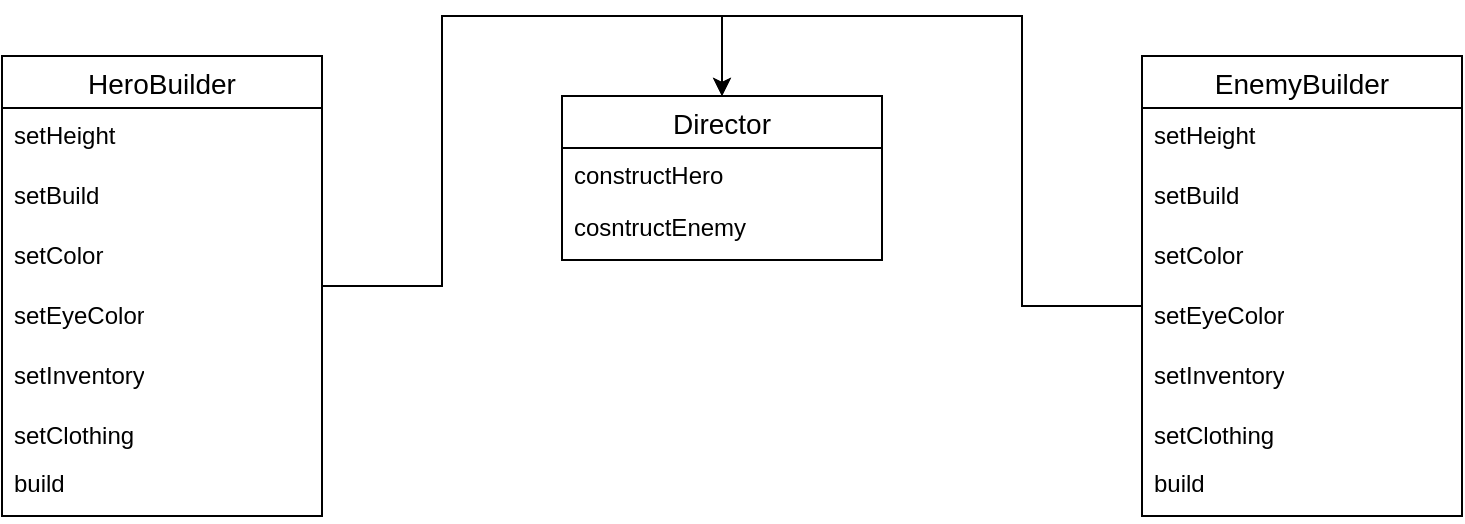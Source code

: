 <mxfile version="24.4.13" type="device">
  <diagram name="Page-1" id="XvFAFYo4-VHpmBccKYO6">
    <mxGraphModel dx="1434" dy="738" grid="1" gridSize="10" guides="1" tooltips="1" connect="1" arrows="1" fold="1" page="1" pageScale="1" pageWidth="850" pageHeight="1100" math="0" shadow="0">
      <root>
        <mxCell id="0" />
        <mxCell id="1" parent="0" />
        <mxCell id="SEC2Lp1ujfkEUcCjkcC2-34" style="edgeStyle=orthogonalEdgeStyle;rounded=0;orthogonalLoop=1;jettySize=auto;html=1;entryX=0.5;entryY=0;entryDx=0;entryDy=0;" edge="1" parent="1" source="SEC2Lp1ujfkEUcCjkcC2-1" target="SEC2Lp1ujfkEUcCjkcC2-24">
          <mxGeometry relative="1" as="geometry" />
        </mxCell>
        <mxCell id="SEC2Lp1ujfkEUcCjkcC2-1" value="HeroBuilder" style="swimlane;fontStyle=0;childLayout=stackLayout;horizontal=1;startSize=26;horizontalStack=0;resizeParent=1;resizeParentMax=0;resizeLast=0;collapsible=1;marginBottom=0;align=center;fontSize=14;" vertex="1" parent="1">
          <mxGeometry x="70" y="50" width="160" height="230" as="geometry" />
        </mxCell>
        <mxCell id="SEC2Lp1ujfkEUcCjkcC2-2" value="setHeight" style="text;strokeColor=none;fillColor=none;spacingLeft=4;spacingRight=4;overflow=hidden;rotatable=0;points=[[0,0.5],[1,0.5]];portConstraint=eastwest;fontSize=12;whiteSpace=wrap;html=1;" vertex="1" parent="SEC2Lp1ujfkEUcCjkcC2-1">
          <mxGeometry y="26" width="160" height="30" as="geometry" />
        </mxCell>
        <mxCell id="SEC2Lp1ujfkEUcCjkcC2-3" value="setBuild" style="text;strokeColor=none;fillColor=none;spacingLeft=4;spacingRight=4;overflow=hidden;rotatable=0;points=[[0,0.5],[1,0.5]];portConstraint=eastwest;fontSize=12;whiteSpace=wrap;html=1;" vertex="1" parent="SEC2Lp1ujfkEUcCjkcC2-1">
          <mxGeometry y="56" width="160" height="30" as="geometry" />
        </mxCell>
        <mxCell id="SEC2Lp1ujfkEUcCjkcC2-11" value="setColor" style="text;strokeColor=none;fillColor=none;spacingLeft=4;spacingRight=4;overflow=hidden;rotatable=0;points=[[0,0.5],[1,0.5]];portConstraint=eastwest;fontSize=12;whiteSpace=wrap;html=1;" vertex="1" parent="SEC2Lp1ujfkEUcCjkcC2-1">
          <mxGeometry y="86" width="160" height="30" as="geometry" />
        </mxCell>
        <mxCell id="SEC2Lp1ujfkEUcCjkcC2-13" value="setEyeColor" style="text;strokeColor=none;fillColor=none;spacingLeft=4;spacingRight=4;overflow=hidden;rotatable=0;points=[[0,0.5],[1,0.5]];portConstraint=eastwest;fontSize=12;whiteSpace=wrap;html=1;" vertex="1" parent="SEC2Lp1ujfkEUcCjkcC2-1">
          <mxGeometry y="116" width="160" height="30" as="geometry" />
        </mxCell>
        <mxCell id="SEC2Lp1ujfkEUcCjkcC2-14" value="setInventory" style="text;strokeColor=none;fillColor=none;spacingLeft=4;spacingRight=4;overflow=hidden;rotatable=0;points=[[0,0.5],[1,0.5]];portConstraint=eastwest;fontSize=12;whiteSpace=wrap;html=1;" vertex="1" parent="SEC2Lp1ujfkEUcCjkcC2-1">
          <mxGeometry y="146" width="160" height="30" as="geometry" />
        </mxCell>
        <mxCell id="SEC2Lp1ujfkEUcCjkcC2-4" value="setClothing" style="text;strokeColor=none;fillColor=none;spacingLeft=4;spacingRight=4;overflow=hidden;rotatable=0;points=[[0,0.5],[1,0.5]];portConstraint=eastwest;fontSize=12;whiteSpace=wrap;html=1;" vertex="1" parent="SEC2Lp1ujfkEUcCjkcC2-1">
          <mxGeometry y="176" width="160" height="24" as="geometry" />
        </mxCell>
        <mxCell id="SEC2Lp1ujfkEUcCjkcC2-15" value="build" style="text;strokeColor=none;fillColor=none;spacingLeft=4;spacingRight=4;overflow=hidden;rotatable=0;points=[[0,0.5],[1,0.5]];portConstraint=eastwest;fontSize=12;whiteSpace=wrap;html=1;" vertex="1" parent="SEC2Lp1ujfkEUcCjkcC2-1">
          <mxGeometry y="200" width="160" height="30" as="geometry" />
        </mxCell>
        <mxCell id="SEC2Lp1ujfkEUcCjkcC2-32" style="edgeStyle=orthogonalEdgeStyle;rounded=0;orthogonalLoop=1;jettySize=auto;html=1;entryX=0.5;entryY=0;entryDx=0;entryDy=0;" edge="1" parent="1" source="SEC2Lp1ujfkEUcCjkcC2-16" target="SEC2Lp1ujfkEUcCjkcC2-24">
          <mxGeometry relative="1" as="geometry">
            <Array as="points">
              <mxPoint x="580" y="175" />
              <mxPoint x="580" y="30" />
              <mxPoint x="430" y="30" />
            </Array>
          </mxGeometry>
        </mxCell>
        <mxCell id="SEC2Lp1ujfkEUcCjkcC2-16" value="EnemyBuilder" style="swimlane;fontStyle=0;childLayout=stackLayout;horizontal=1;startSize=26;horizontalStack=0;resizeParent=1;resizeParentMax=0;resizeLast=0;collapsible=1;marginBottom=0;align=center;fontSize=14;" vertex="1" parent="1">
          <mxGeometry x="640" y="50" width="160" height="230" as="geometry" />
        </mxCell>
        <mxCell id="SEC2Lp1ujfkEUcCjkcC2-17" value="setHeight" style="text;strokeColor=none;fillColor=none;spacingLeft=4;spacingRight=4;overflow=hidden;rotatable=0;points=[[0,0.5],[1,0.5]];portConstraint=eastwest;fontSize=12;whiteSpace=wrap;html=1;" vertex="1" parent="SEC2Lp1ujfkEUcCjkcC2-16">
          <mxGeometry y="26" width="160" height="30" as="geometry" />
        </mxCell>
        <mxCell id="SEC2Lp1ujfkEUcCjkcC2-18" value="setBuild" style="text;strokeColor=none;fillColor=none;spacingLeft=4;spacingRight=4;overflow=hidden;rotatable=0;points=[[0,0.5],[1,0.5]];portConstraint=eastwest;fontSize=12;whiteSpace=wrap;html=1;" vertex="1" parent="SEC2Lp1ujfkEUcCjkcC2-16">
          <mxGeometry y="56" width="160" height="30" as="geometry" />
        </mxCell>
        <mxCell id="SEC2Lp1ujfkEUcCjkcC2-19" value="setColor" style="text;strokeColor=none;fillColor=none;spacingLeft=4;spacingRight=4;overflow=hidden;rotatable=0;points=[[0,0.5],[1,0.5]];portConstraint=eastwest;fontSize=12;whiteSpace=wrap;html=1;" vertex="1" parent="SEC2Lp1ujfkEUcCjkcC2-16">
          <mxGeometry y="86" width="160" height="30" as="geometry" />
        </mxCell>
        <mxCell id="SEC2Lp1ujfkEUcCjkcC2-20" value="setEyeColor" style="text;strokeColor=none;fillColor=none;spacingLeft=4;spacingRight=4;overflow=hidden;rotatable=0;points=[[0,0.5],[1,0.5]];portConstraint=eastwest;fontSize=12;whiteSpace=wrap;html=1;" vertex="1" parent="SEC2Lp1ujfkEUcCjkcC2-16">
          <mxGeometry y="116" width="160" height="30" as="geometry" />
        </mxCell>
        <mxCell id="SEC2Lp1ujfkEUcCjkcC2-21" value="setInventory" style="text;strokeColor=none;fillColor=none;spacingLeft=4;spacingRight=4;overflow=hidden;rotatable=0;points=[[0,0.5],[1,0.5]];portConstraint=eastwest;fontSize=12;whiteSpace=wrap;html=1;" vertex="1" parent="SEC2Lp1ujfkEUcCjkcC2-16">
          <mxGeometry y="146" width="160" height="30" as="geometry" />
        </mxCell>
        <mxCell id="SEC2Lp1ujfkEUcCjkcC2-22" value="setClothing" style="text;strokeColor=none;fillColor=none;spacingLeft=4;spacingRight=4;overflow=hidden;rotatable=0;points=[[0,0.5],[1,0.5]];portConstraint=eastwest;fontSize=12;whiteSpace=wrap;html=1;" vertex="1" parent="SEC2Lp1ujfkEUcCjkcC2-16">
          <mxGeometry y="176" width="160" height="24" as="geometry" />
        </mxCell>
        <mxCell id="SEC2Lp1ujfkEUcCjkcC2-23" value="build" style="text;strokeColor=none;fillColor=none;spacingLeft=4;spacingRight=4;overflow=hidden;rotatable=0;points=[[0,0.5],[1,0.5]];portConstraint=eastwest;fontSize=12;whiteSpace=wrap;html=1;" vertex="1" parent="SEC2Lp1ujfkEUcCjkcC2-16">
          <mxGeometry y="200" width="160" height="30" as="geometry" />
        </mxCell>
        <mxCell id="SEC2Lp1ujfkEUcCjkcC2-24" value="Director" style="swimlane;fontStyle=0;childLayout=stackLayout;horizontal=1;startSize=26;horizontalStack=0;resizeParent=1;resizeParentMax=0;resizeLast=0;collapsible=1;marginBottom=0;align=center;fontSize=14;" vertex="1" parent="1">
          <mxGeometry x="350" y="70" width="160" height="82" as="geometry" />
        </mxCell>
        <mxCell id="SEC2Lp1ujfkEUcCjkcC2-25" value="constructHero" style="text;strokeColor=none;fillColor=none;spacingLeft=4;spacingRight=4;overflow=hidden;rotatable=0;points=[[0,0.5],[1,0.5]];portConstraint=eastwest;fontSize=12;whiteSpace=wrap;html=1;" vertex="1" parent="SEC2Lp1ujfkEUcCjkcC2-24">
          <mxGeometry y="26" width="160" height="26" as="geometry" />
        </mxCell>
        <mxCell id="SEC2Lp1ujfkEUcCjkcC2-26" value="cosntructEnemy" style="text;strokeColor=none;fillColor=none;spacingLeft=4;spacingRight=4;overflow=hidden;rotatable=0;points=[[0,0.5],[1,0.5]];portConstraint=eastwest;fontSize=12;whiteSpace=wrap;html=1;" vertex="1" parent="SEC2Lp1ujfkEUcCjkcC2-24">
          <mxGeometry y="52" width="160" height="30" as="geometry" />
        </mxCell>
      </root>
    </mxGraphModel>
  </diagram>
</mxfile>
